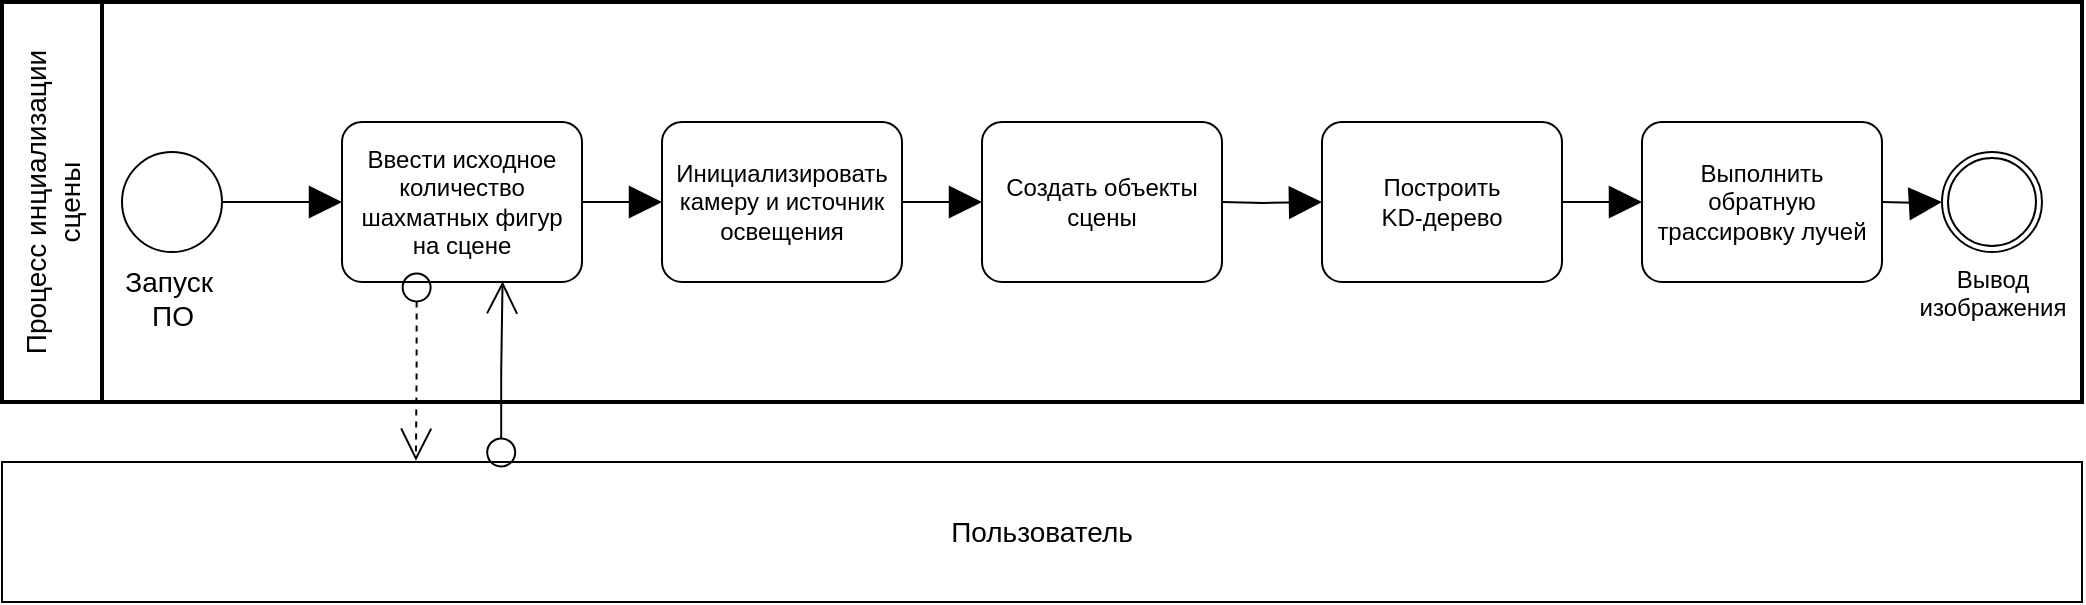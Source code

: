 <mxfile version="21.6.8" type="device">
  <diagram name="Page-1" id="c7488fd3-1785-93aa-aadb-54a6760d102a">
    <mxGraphModel dx="826" dy="578" grid="1" gridSize="10" guides="1" tooltips="1" connect="1" arrows="1" fold="1" page="1" pageScale="1" pageWidth="1100" pageHeight="850" background="none" math="0" shadow="0">
      <root>
        <mxCell id="0" />
        <mxCell id="1" parent="0" />
        <mxCell id="-FfgfGZ-kdBo7Im1mb59-5" value="Процесс инциализации &lt;br style=&quot;font-size: 14px;&quot;&gt;сцены" style="swimlane;html=1;startSize=50;fontStyle=0;collapsible=0;horizontal=0;swimlaneLine=1;swimlaneFillColor=#ffffff;strokeWidth=2;whiteSpace=wrap;fontSize=14;" vertex="1" parent="1">
          <mxGeometry x="40" y="40" width="1040" height="200" as="geometry" />
        </mxCell>
        <mxCell id="-FfgfGZ-kdBo7Im1mb59-12" style="edgeStyle=orthogonalEdgeStyle;rounded=0;orthogonalLoop=1;jettySize=auto;html=1;endArrow=block;endFill=1;endSize=14;entryX=0;entryY=0.5;entryDx=0;entryDy=0;entryPerimeter=0;" edge="1" parent="-FfgfGZ-kdBo7Im1mb59-5" source="-FfgfGZ-kdBo7Im1mb59-7" target="-FfgfGZ-kdBo7Im1mb59-14">
          <mxGeometry relative="1" as="geometry">
            <mxPoint x="150" y="100" as="targetPoint" />
          </mxGeometry>
        </mxCell>
        <mxCell id="-FfgfGZ-kdBo7Im1mb59-7" value="Запуск&amp;nbsp;&lt;br style=&quot;font-size: 14px;&quot;&gt;ПО" style="points=[[0.145,0.145,0],[0.5,0,0],[0.855,0.145,0],[1,0.5,0],[0.855,0.855,0],[0.5,1,0],[0.145,0.855,0],[0,0.5,0]];shape=mxgraph.bpmn.event;html=1;verticalLabelPosition=bottom;labelBackgroundColor=#ffffff;verticalAlign=top;align=center;perimeter=ellipsePerimeter;outlineConnect=0;aspect=fixed;outline=standard;symbol=general;fontSize=14;" vertex="1" parent="-FfgfGZ-kdBo7Im1mb59-5">
          <mxGeometry x="60" y="75" width="50" height="50" as="geometry" />
        </mxCell>
        <mxCell id="-FfgfGZ-kdBo7Im1mb59-20" style="edgeStyle=orthogonalEdgeStyle;rounded=0;orthogonalLoop=1;jettySize=auto;html=1;exitX=1;exitY=0.5;exitDx=0;exitDy=0;exitPerimeter=0;endArrow=block;endFill=1;endSize=14;entryX=0;entryY=0.5;entryDx=0;entryDy=0;entryPerimeter=0;" edge="1" parent="-FfgfGZ-kdBo7Im1mb59-5" source="-FfgfGZ-kdBo7Im1mb59-14" target="-FfgfGZ-kdBo7Im1mb59-24">
          <mxGeometry relative="1" as="geometry">
            <mxPoint x="300" y="100" as="targetPoint" />
          </mxGeometry>
        </mxCell>
        <mxCell id="-FfgfGZ-kdBo7Im1mb59-14" value="Ввести исходное&lt;br&gt;количество &lt;br&gt;шахматных фигур&lt;br&gt;на сцене" style="points=[[0.25,0,0],[0.5,0,0],[0.75,0,0],[1,0.25,0],[1,0.5,0],[1,0.75,0],[0.75,1,0],[0.5,1,0],[0.25,1,0],[0,0.75,0],[0,0.5,0],[0,0.25,0]];shape=mxgraph.bpmn.task;whiteSpace=wrap;rectStyle=rounded;size=10;html=1;container=1;expand=0;collapsible=0;taskMarker=abstract;" vertex="1" parent="-FfgfGZ-kdBo7Im1mb59-5">
          <mxGeometry x="170" y="60" width="120" height="80" as="geometry" />
        </mxCell>
        <mxCell id="-FfgfGZ-kdBo7Im1mb59-21" style="edgeStyle=orthogonalEdgeStyle;rounded=0;orthogonalLoop=1;jettySize=auto;html=1;exitX=1;exitY=0.5;exitDx=0;exitDy=0;exitPerimeter=0;endArrow=block;endFill=1;endSize=14;entryX=0;entryY=0.5;entryDx=0;entryDy=0;entryPerimeter=0;" edge="1" parent="-FfgfGZ-kdBo7Im1mb59-5">
          <mxGeometry relative="1" as="geometry">
            <mxPoint x="420" y="100" as="sourcePoint" />
            <mxPoint x="490" y="100" as="targetPoint" />
          </mxGeometry>
        </mxCell>
        <mxCell id="-FfgfGZ-kdBo7Im1mb59-23" style="edgeStyle=orthogonalEdgeStyle;rounded=0;orthogonalLoop=1;jettySize=auto;html=1;exitX=1;exitY=0.5;exitDx=0;exitDy=0;exitPerimeter=0;endArrow=block;endFill=1;endSize=14;entryX=0;entryY=0.5;entryDx=0;entryDy=0;entryPerimeter=0;" edge="1" parent="-FfgfGZ-kdBo7Im1mb59-5">
          <mxGeometry relative="1" as="geometry">
            <mxPoint x="610.0" y="100.0" as="sourcePoint" />
            <mxPoint x="660" y="100.0" as="targetPoint" />
            <Array as="points" />
          </mxGeometry>
        </mxCell>
        <mxCell id="-FfgfGZ-kdBo7Im1mb59-29" style="edgeStyle=orthogonalEdgeStyle;rounded=0;orthogonalLoop=1;jettySize=auto;html=1;endArrow=block;endFill=1;endSize=14;" edge="1" parent="-FfgfGZ-kdBo7Im1mb59-5" target="-FfgfGZ-kdBo7Im1mb59-28">
          <mxGeometry relative="1" as="geometry">
            <mxPoint x="940" y="100.032" as="sourcePoint" />
          </mxGeometry>
        </mxCell>
        <mxCell id="-FfgfGZ-kdBo7Im1mb59-24" value="Инициализировать&lt;br style=&quot;border-color: var(--border-color);&quot;&gt;камеру и источник&lt;br&gt;освещения" style="points=[[0.25,0,0],[0.5,0,0],[0.75,0,0],[1,0.25,0],[1,0.5,0],[1,0.75,0],[0.75,1,0],[0.5,1,0],[0.25,1,0],[0,0.75,0],[0,0.5,0],[0,0.25,0]];shape=mxgraph.bpmn.task;whiteSpace=wrap;rectStyle=rounded;size=10;html=1;container=1;expand=0;collapsible=0;taskMarker=abstract;" vertex="1" parent="-FfgfGZ-kdBo7Im1mb59-5">
          <mxGeometry x="330" y="60" width="120" height="80" as="geometry" />
        </mxCell>
        <mxCell id="-FfgfGZ-kdBo7Im1mb59-28" value="Вывод&lt;br&gt;изображения" style="points=[[0.145,0.145,0],[0.5,0,0],[0.855,0.145,0],[1,0.5,0],[0.855,0.855,0],[0.5,1,0],[0.145,0.855,0],[0,0.5,0]];shape=mxgraph.bpmn.event;html=1;verticalLabelPosition=bottom;labelBackgroundColor=#ffffff;verticalAlign=top;align=center;perimeter=ellipsePerimeter;outlineConnect=0;aspect=fixed;outline=throwing;symbol=general;" vertex="1" parent="-FfgfGZ-kdBo7Im1mb59-5">
          <mxGeometry x="970" y="75" width="50" height="50" as="geometry" />
        </mxCell>
        <mxCell id="-FfgfGZ-kdBo7Im1mb59-34" style="edgeStyle=orthogonalEdgeStyle;rounded=0;orthogonalLoop=1;jettySize=auto;html=1;exitX=1;exitY=0.5;exitDx=0;exitDy=0;exitPerimeter=0;entryX=0;entryY=0.5;entryDx=0;entryDy=0;entryPerimeter=0;endArrow=block;endFill=1;endSize=14;" edge="1" parent="-FfgfGZ-kdBo7Im1mb59-5">
          <mxGeometry relative="1" as="geometry">
            <mxPoint x="780" y="100.0" as="sourcePoint" />
            <mxPoint x="820" y="100.0" as="targetPoint" />
          </mxGeometry>
        </mxCell>
        <mxCell id="-FfgfGZ-kdBo7Im1mb59-35" value="Создать объекты&lt;br style=&quot;border-color: var(--border-color);&quot;&gt;сцены" style="points=[[0.25,0,0],[0.5,0,0],[0.75,0,0],[1,0.25,0],[1,0.5,0],[1,0.75,0],[0.75,1,0],[0.5,1,0],[0.25,1,0],[0,0.75,0],[0,0.5,0],[0,0.25,0]];shape=mxgraph.bpmn.task;whiteSpace=wrap;rectStyle=rounded;size=10;html=1;container=1;expand=0;collapsible=0;taskMarker=abstract;" vertex="1" parent="-FfgfGZ-kdBo7Im1mb59-5">
          <mxGeometry x="490" y="60" width="120" height="80" as="geometry" />
        </mxCell>
        <mxCell id="-FfgfGZ-kdBo7Im1mb59-37" value="Построить&lt;br style=&quot;border-color: var(--border-color);&quot;&gt;KD-дерево" style="points=[[0.25,0,0],[0.5,0,0],[0.75,0,0],[1,0.25,0],[1,0.5,0],[1,0.75,0],[0.75,1,0],[0.5,1,0],[0.25,1,0],[0,0.75,0],[0,0.5,0],[0,0.25,0]];shape=mxgraph.bpmn.task;whiteSpace=wrap;rectStyle=rounded;size=10;html=1;container=1;expand=0;collapsible=0;taskMarker=abstract;" vertex="1" parent="-FfgfGZ-kdBo7Im1mb59-5">
          <mxGeometry x="660" y="60" width="120" height="80" as="geometry" />
        </mxCell>
        <mxCell id="-FfgfGZ-kdBo7Im1mb59-38" value="Выполнить обратную&lt;br style=&quot;border-color: var(--border-color);&quot;&gt;трассировку лучей" style="points=[[0.25,0,0],[0.5,0,0],[0.75,0,0],[1,0.25,0],[1,0.5,0],[1,0.75,0],[0.75,1,0],[0.5,1,0],[0.25,1,0],[0,0.75,0],[0,0.5,0],[0,0.25,0]];shape=mxgraph.bpmn.task;whiteSpace=wrap;rectStyle=rounded;size=10;html=1;container=1;expand=0;collapsible=0;taskMarker=abstract;" vertex="1" parent="-FfgfGZ-kdBo7Im1mb59-5">
          <mxGeometry x="820" y="60" width="120" height="80" as="geometry" />
        </mxCell>
        <mxCell id="-FfgfGZ-kdBo7Im1mb59-15" style="edgeStyle=orthogonalEdgeStyle;rounded=0;orthogonalLoop=1;jettySize=auto;html=1;exitX=0.24;exitY=-0.068;exitDx=0;exitDy=0;entryX=0.669;entryY=0.996;entryDx=0;entryDy=0;entryPerimeter=0;endArrow=open;endFill=0;endSize=14;startSize=14;startArrow=oval;startFill=0;exitPerimeter=0;" edge="1" parent="1" source="-FfgfGZ-kdBo7Im1mb59-9" target="-FfgfGZ-kdBo7Im1mb59-14">
          <mxGeometry relative="1" as="geometry" />
        </mxCell>
        <mxCell id="-FfgfGZ-kdBo7Im1mb59-9" value="&lt;br style=&quot;font-size: 14px;&quot;&gt;&lt;br style=&quot;font-size: 14px;&quot;&gt;&lt;br style=&quot;font-size: 14px;&quot;&gt;Пользователь" style="swimlane;html=1;startSize=20;fontStyle=0;collapsible=0;horizontal=1;swimlaneLine=0;fillColor=none;whiteSpace=wrap;verticalAlign=middle;fontSize=14;" vertex="1" parent="1">
          <mxGeometry x="40" y="270" width="1040" height="70" as="geometry" />
        </mxCell>
        <mxCell id="-FfgfGZ-kdBo7Im1mb59-13" style="edgeStyle=orthogonalEdgeStyle;rounded=0;orthogonalLoop=1;jettySize=auto;html=1;entryX=0.199;entryY=-0.009;entryDx=0;entryDy=0;entryPerimeter=0;startArrow=oval;startFill=0;endArrow=open;endFill=0;dashed=1;endSize=14;startSize=14;exitX=0.311;exitY=1.034;exitDx=0;exitDy=0;exitPerimeter=0;" edge="1" parent="1" source="-FfgfGZ-kdBo7Im1mb59-14" target="-FfgfGZ-kdBo7Im1mb59-9">
          <mxGeometry relative="1" as="geometry">
            <mxPoint x="228" y="200" as="sourcePoint" />
          </mxGeometry>
        </mxCell>
      </root>
    </mxGraphModel>
  </diagram>
</mxfile>
